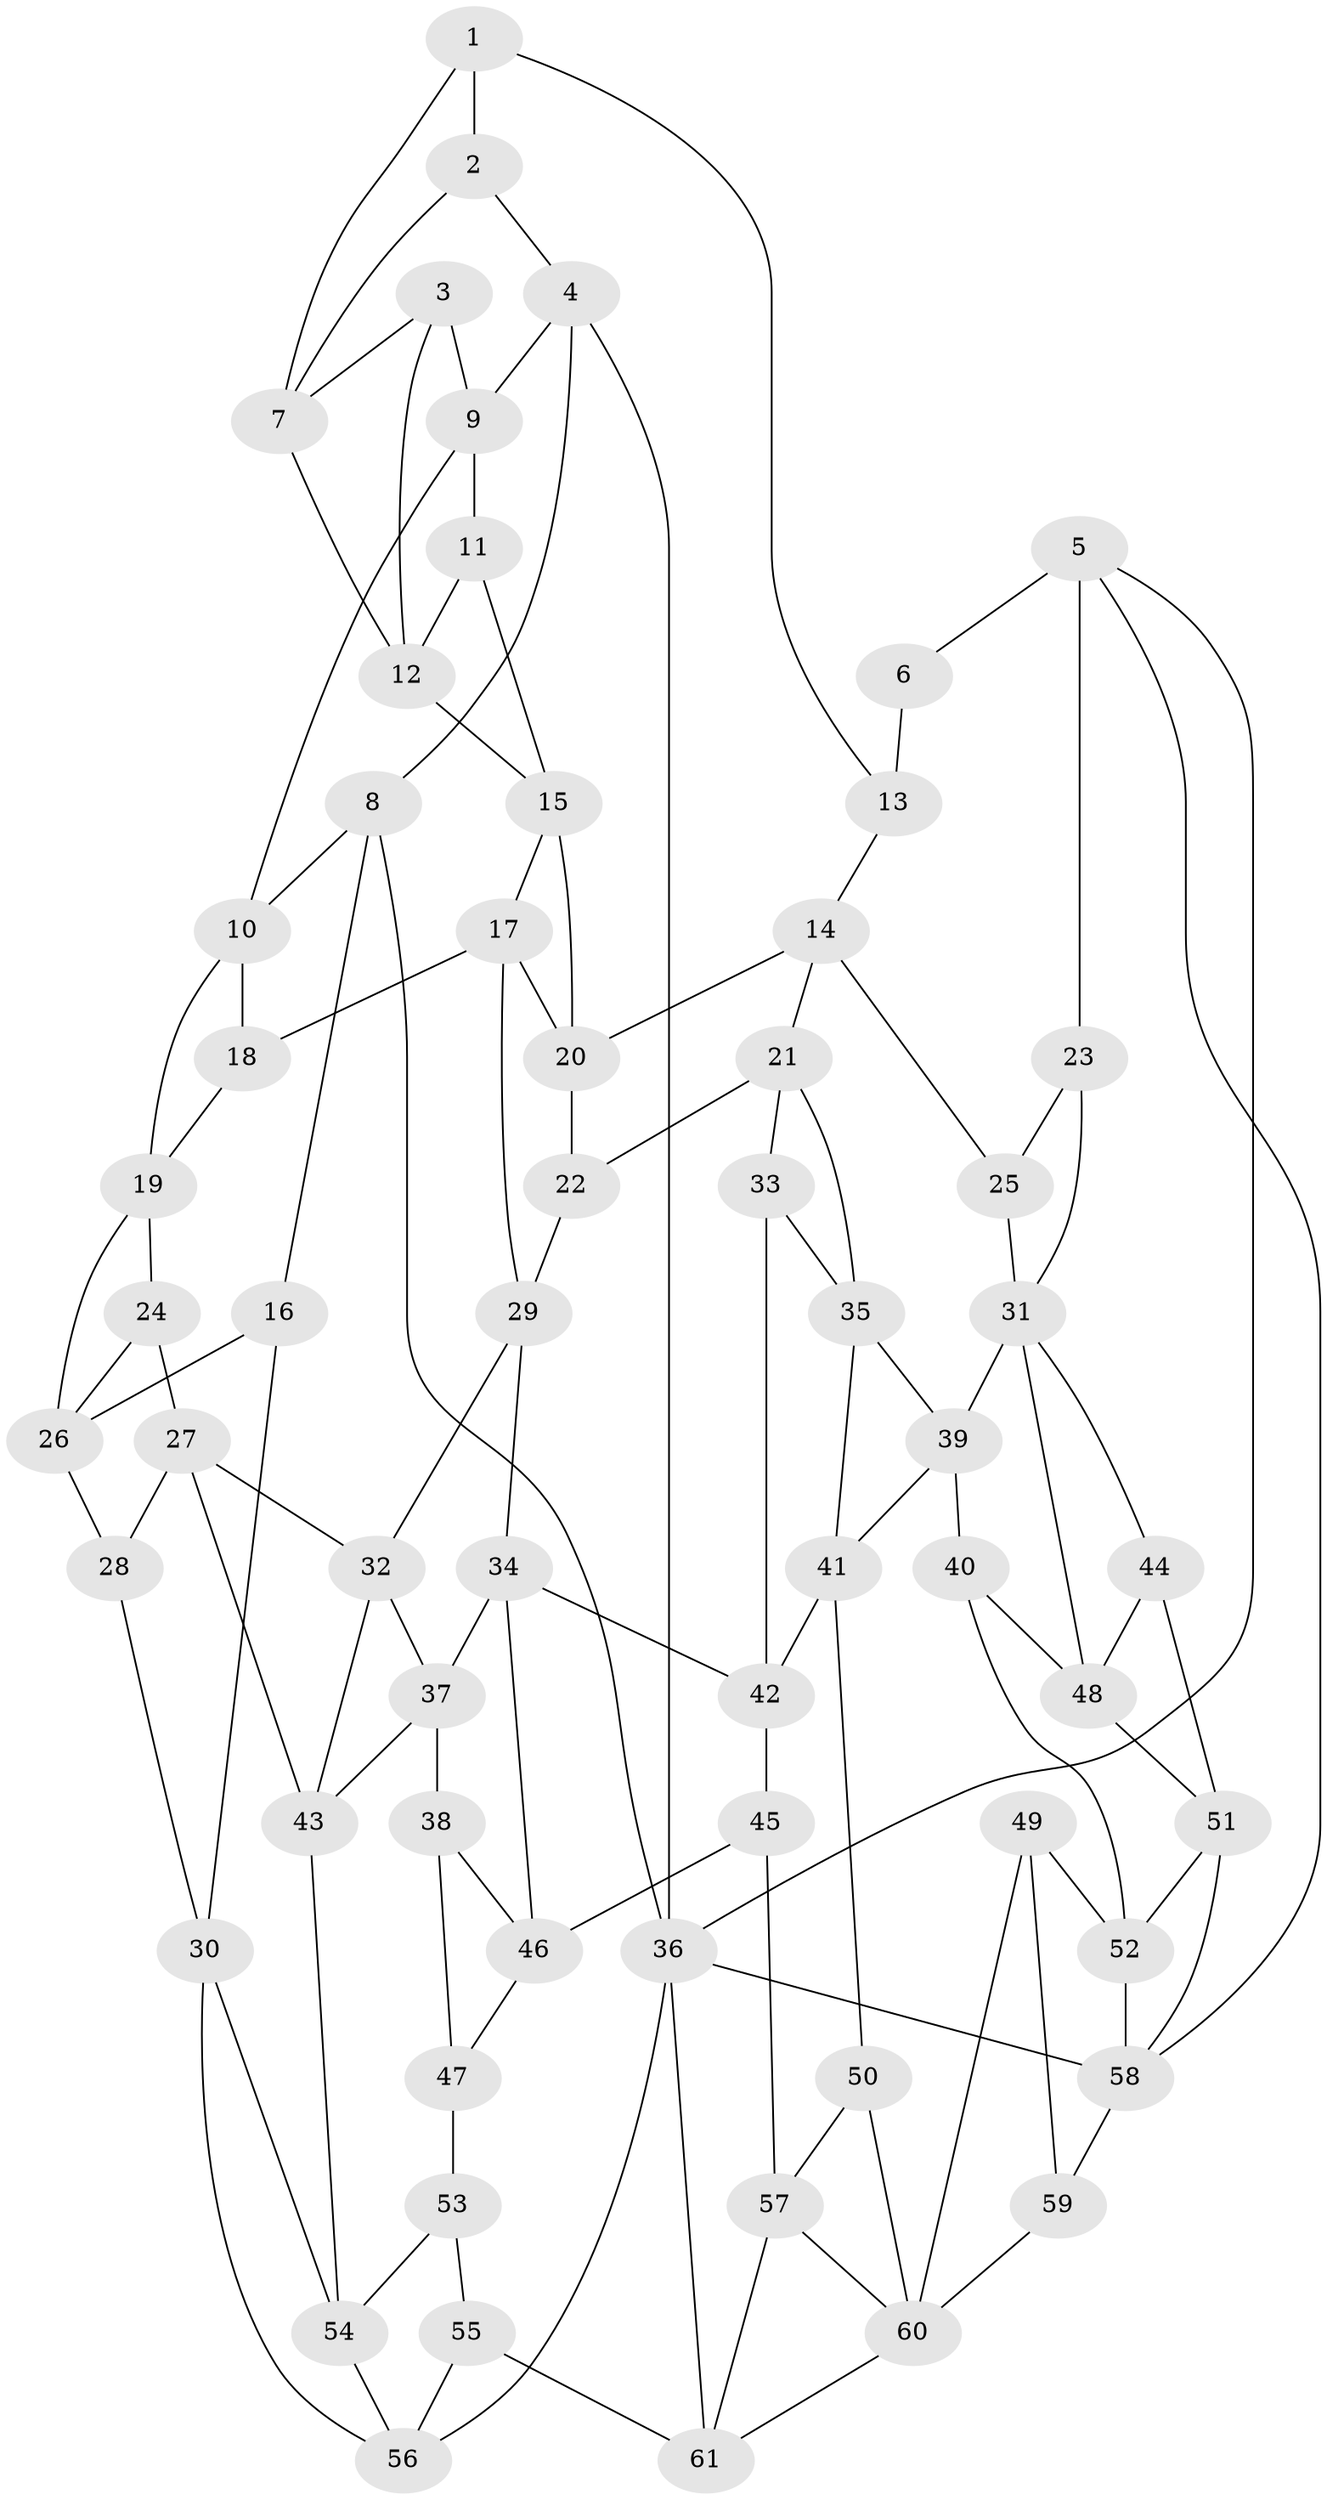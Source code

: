 // original degree distribution, {3: 0.016129032258064516, 6: 0.20967741935483872, 5: 0.5483870967741935, 4: 0.22580645161290322}
// Generated by graph-tools (version 1.1) at 2025/03/03/09/25 03:03:12]
// undirected, 61 vertices, 112 edges
graph export_dot {
graph [start="1"]
  node [color=gray90,style=filled];
  1;
  2;
  3;
  4;
  5;
  6;
  7;
  8;
  9;
  10;
  11;
  12;
  13;
  14;
  15;
  16;
  17;
  18;
  19;
  20;
  21;
  22;
  23;
  24;
  25;
  26;
  27;
  28;
  29;
  30;
  31;
  32;
  33;
  34;
  35;
  36;
  37;
  38;
  39;
  40;
  41;
  42;
  43;
  44;
  45;
  46;
  47;
  48;
  49;
  50;
  51;
  52;
  53;
  54;
  55;
  56;
  57;
  58;
  59;
  60;
  61;
  1 -- 2 [weight=1.0];
  1 -- 7 [weight=1.0];
  1 -- 13 [weight=1.0];
  2 -- 4 [weight=1.0];
  2 -- 7 [weight=1.0];
  3 -- 7 [weight=1.0];
  3 -- 9 [weight=1.0];
  3 -- 12 [weight=1.0];
  4 -- 8 [weight=1.0];
  4 -- 9 [weight=1.0];
  4 -- 36 [weight=1.0];
  5 -- 6 [weight=2.0];
  5 -- 23 [weight=1.0];
  5 -- 36 [weight=1.0];
  5 -- 58 [weight=1.0];
  6 -- 13 [weight=2.0];
  7 -- 12 [weight=1.0];
  8 -- 10 [weight=1.0];
  8 -- 16 [weight=1.0];
  8 -- 36 [weight=1.0];
  9 -- 10 [weight=1.0];
  9 -- 11 [weight=1.0];
  10 -- 18 [weight=1.0];
  10 -- 19 [weight=1.0];
  11 -- 12 [weight=1.0];
  11 -- 15 [weight=1.0];
  12 -- 15 [weight=1.0];
  13 -- 14 [weight=1.0];
  14 -- 20 [weight=1.0];
  14 -- 21 [weight=1.0];
  14 -- 25 [weight=1.0];
  15 -- 17 [weight=1.0];
  15 -- 20 [weight=1.0];
  16 -- 26 [weight=1.0];
  16 -- 30 [weight=1.0];
  17 -- 18 [weight=1.0];
  17 -- 20 [weight=1.0];
  17 -- 29 [weight=1.0];
  18 -- 19 [weight=1.0];
  19 -- 24 [weight=1.0];
  19 -- 26 [weight=1.0];
  20 -- 22 [weight=1.0];
  21 -- 22 [weight=1.0];
  21 -- 33 [weight=1.0];
  21 -- 35 [weight=1.0];
  22 -- 29 [weight=1.0];
  23 -- 25 [weight=1.0];
  23 -- 31 [weight=1.0];
  24 -- 26 [weight=1.0];
  24 -- 27 [weight=1.0];
  25 -- 31 [weight=2.0];
  26 -- 28 [weight=1.0];
  27 -- 28 [weight=1.0];
  27 -- 32 [weight=1.0];
  27 -- 43 [weight=1.0];
  28 -- 30 [weight=1.0];
  29 -- 32 [weight=1.0];
  29 -- 34 [weight=1.0];
  30 -- 54 [weight=1.0];
  30 -- 56 [weight=1.0];
  31 -- 39 [weight=1.0];
  31 -- 44 [weight=1.0];
  31 -- 48 [weight=1.0];
  32 -- 37 [weight=1.0];
  32 -- 43 [weight=1.0];
  33 -- 35 [weight=1.0];
  33 -- 42 [weight=1.0];
  34 -- 37 [weight=1.0];
  34 -- 42 [weight=1.0];
  34 -- 46 [weight=1.0];
  35 -- 39 [weight=1.0];
  35 -- 41 [weight=1.0];
  36 -- 56 [weight=1.0];
  36 -- 58 [weight=1.0];
  36 -- 61 [weight=1.0];
  37 -- 38 [weight=1.0];
  37 -- 43 [weight=1.0];
  38 -- 46 [weight=1.0];
  38 -- 47 [weight=1.0];
  39 -- 40 [weight=1.0];
  39 -- 41 [weight=1.0];
  40 -- 48 [weight=1.0];
  40 -- 52 [weight=1.0];
  41 -- 42 [weight=1.0];
  41 -- 50 [weight=1.0];
  42 -- 45 [weight=1.0];
  43 -- 54 [weight=1.0];
  44 -- 48 [weight=1.0];
  44 -- 51 [weight=1.0];
  45 -- 46 [weight=1.0];
  45 -- 57 [weight=1.0];
  46 -- 47 [weight=1.0];
  47 -- 53 [weight=2.0];
  48 -- 51 [weight=1.0];
  49 -- 52 [weight=1.0];
  49 -- 59 [weight=1.0];
  49 -- 60 [weight=1.0];
  50 -- 57 [weight=1.0];
  50 -- 60 [weight=1.0];
  51 -- 52 [weight=1.0];
  51 -- 58 [weight=1.0];
  52 -- 58 [weight=1.0];
  53 -- 54 [weight=1.0];
  53 -- 55 [weight=1.0];
  54 -- 56 [weight=1.0];
  55 -- 56 [weight=1.0];
  55 -- 61 [weight=1.0];
  57 -- 60 [weight=1.0];
  57 -- 61 [weight=1.0];
  58 -- 59 [weight=1.0];
  59 -- 60 [weight=2.0];
  60 -- 61 [weight=1.0];
}
